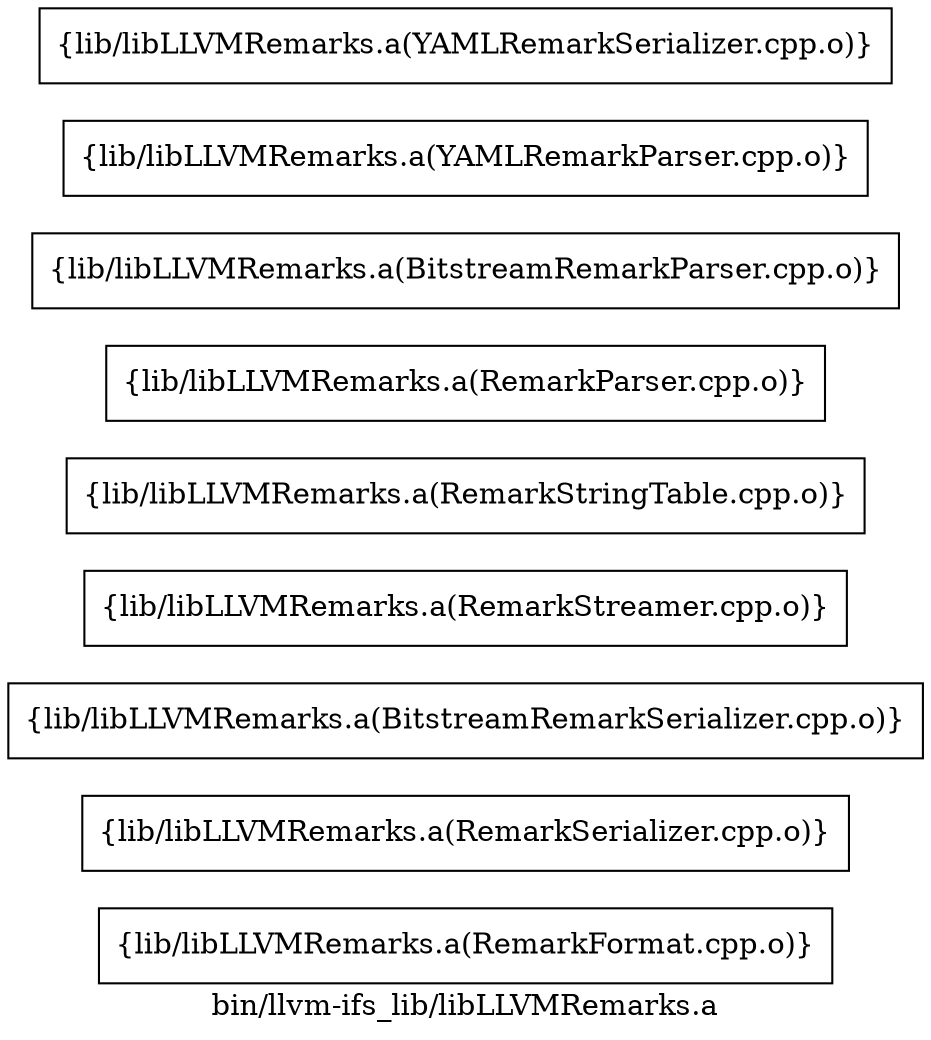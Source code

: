digraph "bin/llvm-ifs_lib/libLLVMRemarks.a" {
	label="bin/llvm-ifs_lib/libLLVMRemarks.a";
	rankdir=LR;

	Node0x55ffef7a8188 [shape=record,shape=box,group=0,label="{lib/libLLVMRemarks.a(RemarkFormat.cpp.o)}"];
	Node0x55ffef7a8548 [shape=record,shape=box,group=0,label="{lib/libLLVMRemarks.a(RemarkSerializer.cpp.o)}"];
	Node0x55ffef7a69c8 [shape=record,shape=box,group=0,label="{lib/libLLVMRemarks.a(BitstreamRemarkSerializer.cpp.o)}"];
	Node0x55ffef7a6b58 [shape=record,shape=box,group=0,label="{lib/libLLVMRemarks.a(RemarkStreamer.cpp.o)}"];
	Node0x55ffef7adbd8 [shape=record,shape=box,group=0,label="{lib/libLLVMRemarks.a(RemarkStringTable.cpp.o)}"];
	Node0x55ffef7ade08 [shape=record,shape=box,group=0,label="{lib/libLLVMRemarks.a(RemarkParser.cpp.o)}"];
	Node0x55ffef7ae128 [shape=record,shape=box,group=0,label="{lib/libLLVMRemarks.a(BitstreamRemarkParser.cpp.o)}"];
	Node0x55ffef7a7a58 [shape=record,shape=box,group=0,label="{lib/libLLVMRemarks.a(YAMLRemarkParser.cpp.o)}"];
	Node0x55ffef7a7738 [shape=record,shape=box,group=0,label="{lib/libLLVMRemarks.a(YAMLRemarkSerializer.cpp.o)}"];
}
